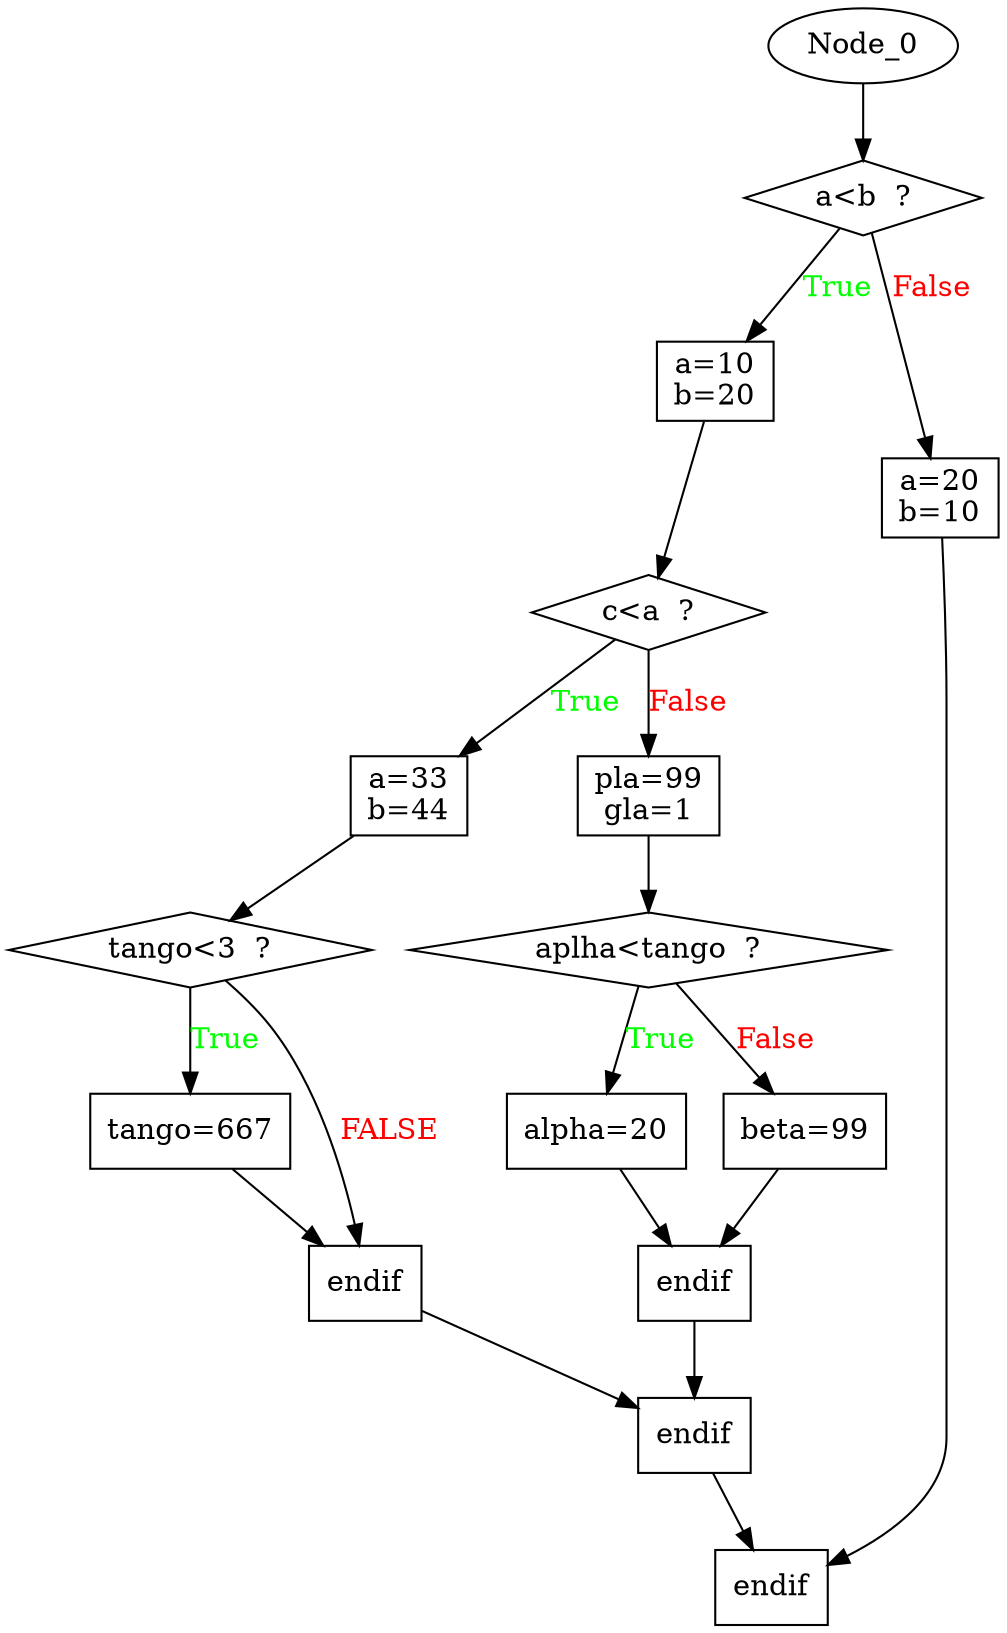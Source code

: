 digraph G{
Node_1 [ label ="a<b  ?",shape="diamond"];
Node_2 [ label ="a=10\nb=20",shape="box"];
Node_3 [ label ="c<a  ?",shape="diamond"];
Node_4 [ label ="a=33\nb=44",shape="box"];
Node_5 [ label ="tango<3  ?",shape="diamond"];
Node_6 [ label ="tango=667",shape="box"];
Node_7 [ label ="endif",shape="box"];
Node_8 [ label ="pla=99\ngla=1",shape="box"];
Node_9 [ label ="aplha<tango  ?",shape="diamond"];
Node_10 [ label ="alpha=20",shape="box"];
Node_11 [ label ="beta=99",shape="box"];
Node_12 [ label ="endif",shape="box"];
Node_13 [ label ="endif",shape="box"];
Node_14 [ label ="a=20\nb=10",shape="box"];
Node_15 [ label ="endif",shape="box"];
Node_1 -> Node_2 [label="True",fontcolor="GREEN"];
Node_0 -> Node_1;
Node_3 -> Node_4 [label="True",fontcolor="GREEN"];
Node_2 -> Node_3;
Node_5 -> Node_6 [label="True",fontcolor="GREEN"];
Node_4 -> Node_5;
Node_5 -> Node_7 [label="FALSE",fontcolor="RED"];
Node_6 -> Node_7;
Node_3 -> Node_8 [label="False",fontcolor="RED"];
Node_9 -> Node_10 [label="True",fontcolor="GREEN"];
Node_8 -> Node_9;
Node_9 -> Node_11 [label="False",fontcolor="RED"];
Node_10 -> Node_12;
Node_11 -> Node_12;
Node_7 -> Node_13;
Node_12 -> Node_13;
Node_1 -> Node_14 [label="False",fontcolor="RED"];
Node_13 -> Node_15;
Node_14 -> Node_15;
}
